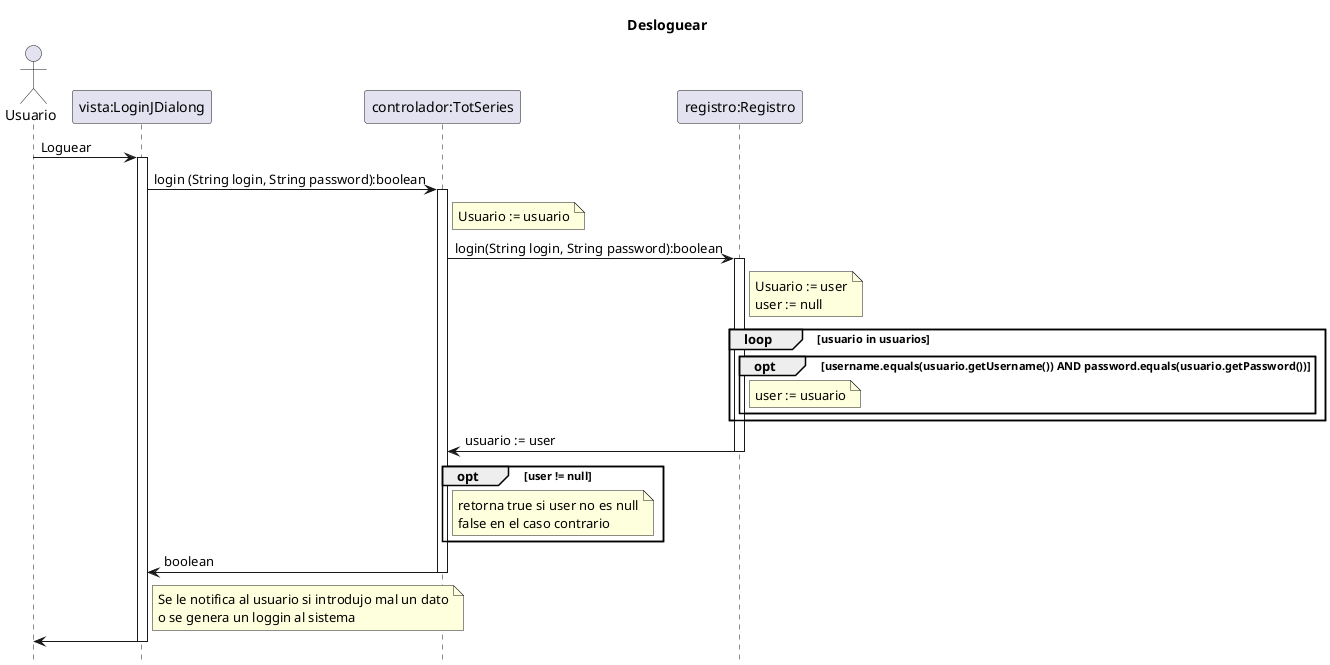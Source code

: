 @startuml
title		Desloguear
hide	footbox

actor	Usuario as usuario
participant "vista:LoginJDialong" as vista
participant "controlador:TotSeries" as totseries
participant "registro:Registro" as registro

usuario -> vista : Loguear
activate vista
vista->totseries : login (String login, String password):boolean
activate totseries
note right totseries
    Usuario := usuario
end note
totseries -> registro :login(String login, String password):boolean
activate registro
note right registro
    Usuario := user
    user := null
end note
loop usuario in usuarios
    opt username.equals(usuario.getUsername()) AND password.equals(usuario.getPassword()) 
        note right registro
            user := usuario
        end note
    end opt
end loop
registro -> totseries :usuario := user
deactivate registro
opt user != null
    note right totseries
        retorna true si user no es null
        false en el caso contrario
    end note
end opt
totseries -> vista : boolean
deactivate totseries
note right vista
    Se le notifica al usuario si introdujo mal un dato
    o se genera un loggin al sistema
end note
vista -> usuario
deactivate vista
@enduml
